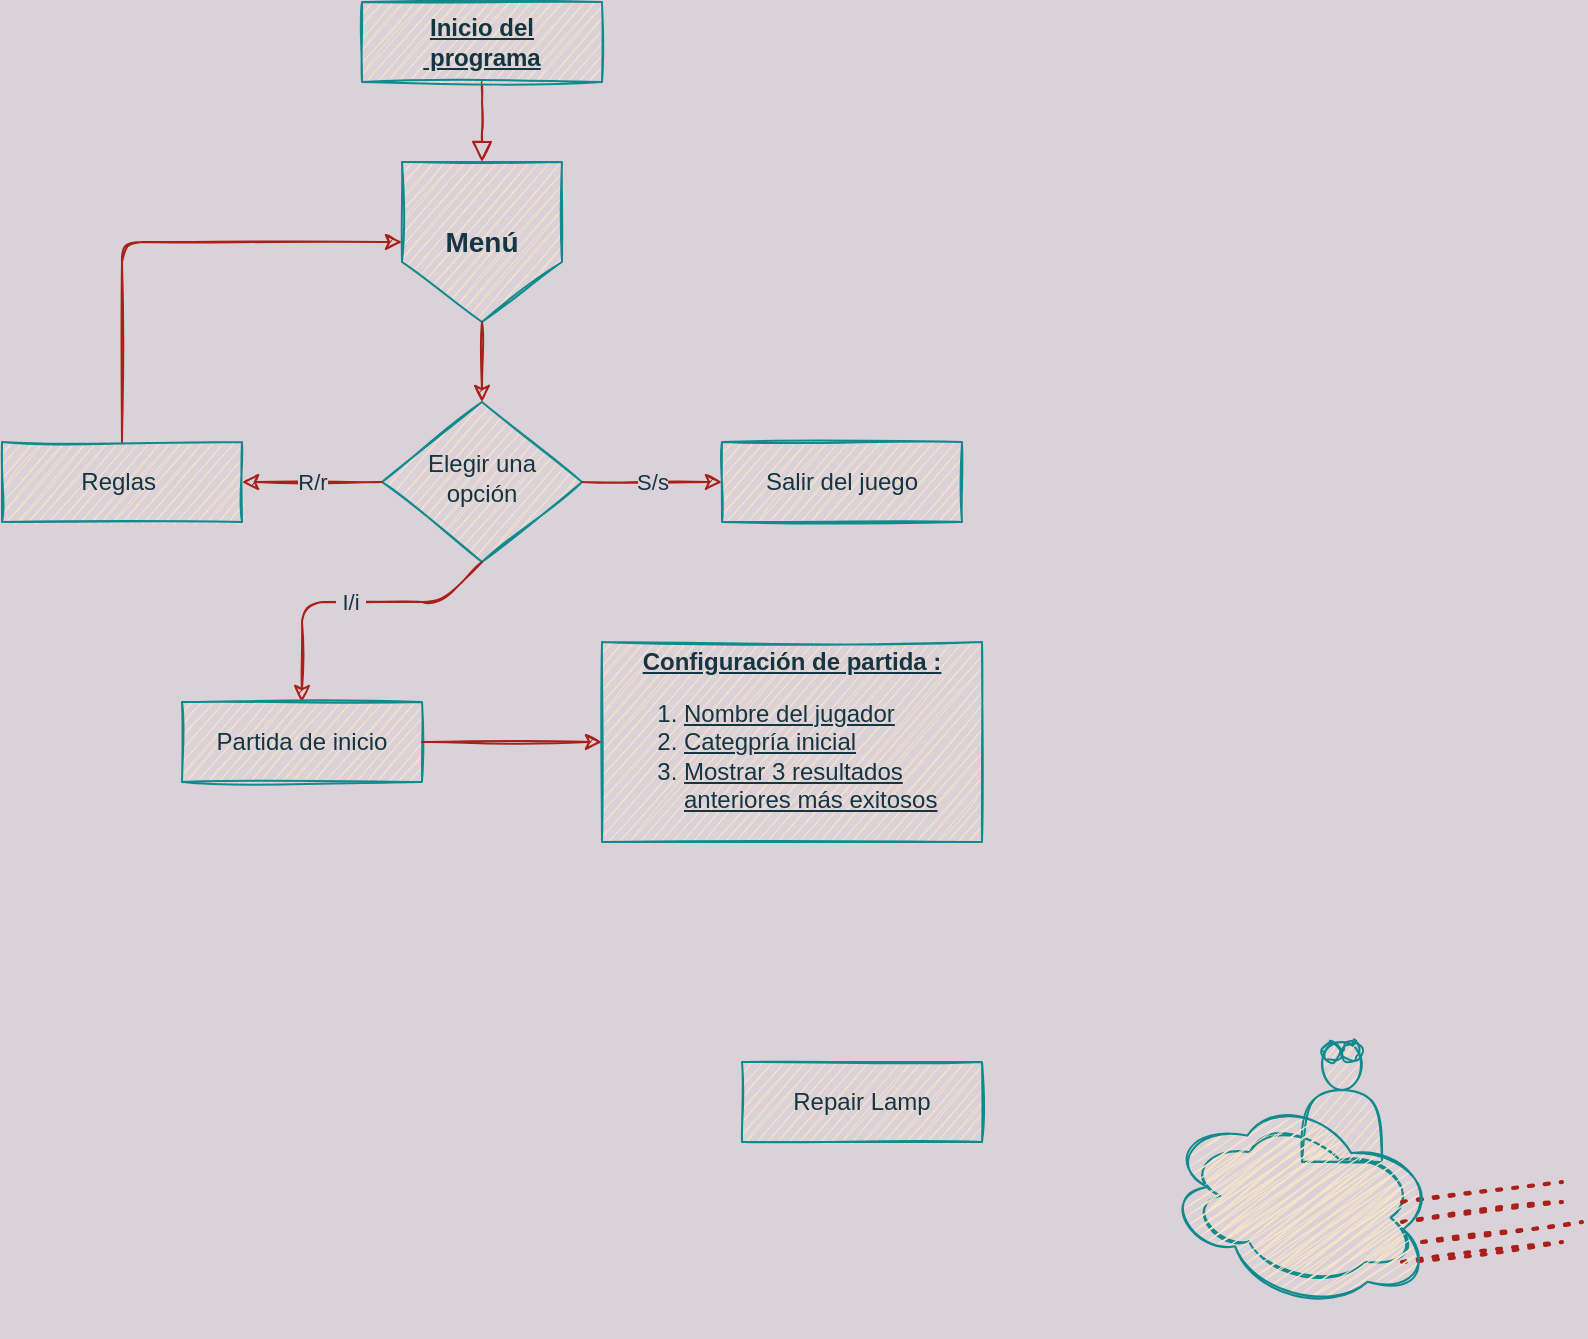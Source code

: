 <mxfile version="14.6.3" type="github">
  <diagram id="C5RBs43oDa-KdzZeNtuy" name="Page-1">
    <mxGraphModel dx="865" dy="483" grid="1" gridSize="10" guides="1" tooltips="1" connect="1" arrows="1" fold="1" page="1" pageScale="1" pageWidth="827" pageHeight="1169" background="#DAD2D8" math="0" shadow="0">
      <root>
        <mxCell id="WIyWlLk6GJQsqaUBKTNV-0" />
        <mxCell id="WIyWlLk6GJQsqaUBKTNV-1" parent="WIyWlLk6GJQsqaUBKTNV-0" />
        <mxCell id="WIyWlLk6GJQsqaUBKTNV-2" value="" style="html=1;jettySize=auto;orthogonalLoop=1;fontSize=11;endArrow=block;endFill=0;endSize=8;strokeWidth=1;shadow=0;labelBackgroundColor=none;edgeStyle=orthogonalEdgeStyle;exitX=0.5;exitY=1;exitDx=0;exitDy=0;strokeColor=#A8201A;fontColor=#143642;sketch=1;" parent="WIyWlLk6GJQsqaUBKTNV-1" source="WIyWlLk6GJQsqaUBKTNV-3" edge="1">
          <mxGeometry relative="1" as="geometry">
            <mxPoint x="180" y="100" as="sourcePoint" />
            <mxPoint x="250" y="130" as="targetPoint" />
          </mxGeometry>
        </mxCell>
        <mxCell id="WIyWlLk6GJQsqaUBKTNV-3" value="&lt;b&gt;&lt;u&gt;&lt;font&gt;Inicio del&lt;/font&gt;&lt;br&gt;&lt;font&gt;&amp;nbsp;programa&lt;/font&gt;&lt;/u&gt;&lt;/b&gt;" style="whiteSpace=wrap;html=1;fontSize=12;glass=0;strokeWidth=1;shadow=0;fillColor=#FAE5C7;strokeColor=#0F8B8D;fontColor=#143642;sketch=1;" parent="WIyWlLk6GJQsqaUBKTNV-1" vertex="1">
          <mxGeometry x="190" y="50" width="120" height="40" as="geometry" />
        </mxCell>
        <mxCell id="WIyWlLk6GJQsqaUBKTNV-7" value="Salir del juego" style="whiteSpace=wrap;html=1;fontSize=12;glass=0;strokeWidth=1;shadow=0;fillColor=#FAE5C7;strokeColor=#0F8B8D;fontColor=#143642;sketch=1;" parent="WIyWlLk6GJQsqaUBKTNV-1" vertex="1">
          <mxGeometry x="370" y="270" width="120" height="40" as="geometry" />
        </mxCell>
        <mxCell id="WIyWlLk6GJQsqaUBKTNV-10" value="Elegir una opción" style="rhombus;whiteSpace=wrap;html=1;shadow=0;fontFamily=Helvetica;fontSize=12;align=center;strokeWidth=1;spacing=6;spacingTop=-4;fillColor=#FAE5C7;strokeColor=#0F8B8D;fontColor=#143642;sketch=1;" parent="WIyWlLk6GJQsqaUBKTNV-1" vertex="1">
          <mxGeometry x="200" y="250" width="100" height="80" as="geometry" />
        </mxCell>
        <mxCell id="WIyWlLk6GJQsqaUBKTNV-11" value="Repair Lamp" style="whiteSpace=wrap;html=1;fontSize=12;glass=0;strokeWidth=1;shadow=0;fillColor=#FAE5C7;strokeColor=#0F8B8D;fontColor=#143642;sketch=1;" parent="WIyWlLk6GJQsqaUBKTNV-1" vertex="1">
          <mxGeometry x="380" y="580" width="120" height="40" as="geometry" />
        </mxCell>
        <mxCell id="WIyWlLk6GJQsqaUBKTNV-12" value="&lt;u&gt;&lt;b&gt;Configuración de partida :&lt;/b&gt;&lt;br&gt;&lt;ol&gt;&lt;li style=&quot;text-align: left&quot;&gt;Nombre del jugador&lt;/li&gt;&lt;li style=&quot;text-align: left&quot;&gt;Categpría inicial&lt;/li&gt;&lt;li style=&quot;text-align: left&quot;&gt;Mostrar 3 resultados anteriores más exitosos&lt;/li&gt;&lt;/ol&gt;&lt;/u&gt;" style="whiteSpace=wrap;html=1;fontSize=12;glass=0;strokeWidth=1;shadow=0;fillColor=#FAE5C7;strokeColor=#0F8B8D;fontColor=#143642;sketch=1;" parent="WIyWlLk6GJQsqaUBKTNV-1" vertex="1">
          <mxGeometry x="310" y="370" width="190" height="100" as="geometry" />
        </mxCell>
        <mxCell id="-JWFDe7c-WS7pnxydfIi-1" value="" style="ellipse;shape=cloud;whiteSpace=wrap;html=1;rotation=10;fillColor=#FAE5C7;strokeColor=#0F8B8D;fontColor=#143642;sketch=1;" vertex="1" parent="WIyWlLk6GJQsqaUBKTNV-1">
          <mxGeometry x="600" y="610" width="120" height="80" as="geometry" />
        </mxCell>
        <mxCell id="-JWFDe7c-WS7pnxydfIi-3" value="" style="endArrow=none;dashed=1;html=1;dashPattern=1 3;strokeWidth=2;strokeColor=#A8201A;fontColor=#143642;sketch=1;labelBackgroundColor=#DAD2D8;" edge="1" parent="WIyWlLk6GJQsqaUBKTNV-1">
          <mxGeometry width="50" height="50" relative="1" as="geometry">
            <mxPoint x="710" y="660" as="sourcePoint" />
            <mxPoint x="790" y="650" as="targetPoint" />
          </mxGeometry>
        </mxCell>
        <mxCell id="-JWFDe7c-WS7pnxydfIi-4" value="" style="endArrow=none;dashed=1;html=1;dashPattern=1 3;strokeWidth=2;strokeColor=#A8201A;fontColor=#143642;sketch=1;labelBackgroundColor=#DAD2D8;" edge="1" parent="WIyWlLk6GJQsqaUBKTNV-1">
          <mxGeometry width="50" height="50" relative="1" as="geometry">
            <mxPoint x="720" y="670" as="sourcePoint" />
            <mxPoint x="800" y="660" as="targetPoint" />
          </mxGeometry>
        </mxCell>
        <mxCell id="-JWFDe7c-WS7pnxydfIi-5" value="" style="endArrow=none;dashed=1;html=1;dashPattern=1 3;strokeWidth=2;strokeColor=#A8201A;fontColor=#143642;sketch=1;labelBackgroundColor=#DAD2D8;" edge="1" parent="WIyWlLk6GJQsqaUBKTNV-1">
          <mxGeometry width="50" height="50" relative="1" as="geometry">
            <mxPoint x="710" y="680" as="sourcePoint" />
            <mxPoint x="790" y="670" as="targetPoint" />
          </mxGeometry>
        </mxCell>
        <mxCell id="-JWFDe7c-WS7pnxydfIi-6" value="" style="endArrow=none;dashed=1;html=1;dashPattern=1 3;strokeWidth=2;strokeColor=#A8201A;fontColor=#143642;sketch=1;labelBackgroundColor=#DAD2D8;" edge="1" parent="WIyWlLk6GJQsqaUBKTNV-1">
          <mxGeometry width="50" height="50" relative="1" as="geometry">
            <mxPoint x="710" y="650" as="sourcePoint" />
            <mxPoint x="790" y="640" as="targetPoint" />
          </mxGeometry>
        </mxCell>
        <mxCell id="-JWFDe7c-WS7pnxydfIi-11" value="&lt;span style=&quot;font-size: 14px&quot;&gt;&lt;b&gt;Menú&lt;/b&gt;&lt;/span&gt;" style="shape=offPageConnector;whiteSpace=wrap;html=1;fillColor=#FAE5C7;strokeColor=#0F8B8D;fontColor=#143642;sketch=1;" vertex="1" parent="WIyWlLk6GJQsqaUBKTNV-1">
          <mxGeometry x="210" y="130" width="80" height="80" as="geometry" />
        </mxCell>
        <mxCell id="-JWFDe7c-WS7pnxydfIi-15" value="&amp;nbsp;I/i&amp;nbsp;" style="endArrow=classic;html=1;strokeColor=#A8201A;fontColor=#143642;entryX=0.5;entryY=0;entryDx=0;entryDy=0;sketch=1;labelBackgroundColor=#DAD2D8;exitX=0.5;exitY=1;exitDx=0;exitDy=0;" edge="1" parent="WIyWlLk6GJQsqaUBKTNV-1" source="WIyWlLk6GJQsqaUBKTNV-10" target="-JWFDe7c-WS7pnxydfIi-18">
          <mxGeometry width="50" height="50" relative="1" as="geometry">
            <mxPoint x="250" y="360" as="sourcePoint" />
            <mxPoint x="250" y="360" as="targetPoint" />
            <Array as="points">
              <mxPoint x="230" y="350" />
              <mxPoint x="160" y="350" />
            </Array>
          </mxGeometry>
        </mxCell>
        <mxCell id="-JWFDe7c-WS7pnxydfIi-17" value="Reglas&amp;nbsp;" style="whiteSpace=wrap;html=1;fontSize=12;glass=0;strokeWidth=1;shadow=0;fillColor=#FAE5C7;strokeColor=#0F8B8D;fontColor=#143642;sketch=1;" vertex="1" parent="WIyWlLk6GJQsqaUBKTNV-1">
          <mxGeometry x="10" y="270" width="120" height="40" as="geometry" />
        </mxCell>
        <mxCell id="-JWFDe7c-WS7pnxydfIi-18" value="&lt;span&gt;Partida de inicio&lt;/span&gt;" style="whiteSpace=wrap;html=1;fontSize=12;glass=0;strokeWidth=1;shadow=0;fillColor=#FAE5C7;strokeColor=#0F8B8D;fontColor=#143642;sketch=1;" vertex="1" parent="WIyWlLk6GJQsqaUBKTNV-1">
          <mxGeometry x="100" y="400" width="120" height="40" as="geometry" />
        </mxCell>
        <mxCell id="-JWFDe7c-WS7pnxydfIi-27" value="" style="shape=actor;whiteSpace=wrap;html=1;fontColor=#143642;strokeColor=#0F8B8D;fillColor=#FAE5C7;sketch=1;" vertex="1" parent="WIyWlLk6GJQsqaUBKTNV-1">
          <mxGeometry x="660" y="570" width="40" height="60" as="geometry" />
        </mxCell>
        <mxCell id="-JWFDe7c-WS7pnxydfIi-28" value="" style="ellipse;shape=cloud;whiteSpace=wrap;html=1;fontColor=#143642;strokeColor=#0F8B8D;fillColor=#FAE5C7;rotation=15;sketch=1;" vertex="1" parent="WIyWlLk6GJQsqaUBKTNV-1">
          <mxGeometry x="590" y="600" width="140" height="100" as="geometry" />
        </mxCell>
        <mxCell id="-JWFDe7c-WS7pnxydfIi-29" value="" style="ellipse;whiteSpace=wrap;html=1;aspect=fixed;fontColor=#143642;strokeColor=#0F8B8D;fillColor=#FAE5C7;sketch=1;" vertex="1" parent="WIyWlLk6GJQsqaUBKTNV-1">
          <mxGeometry x="670" y="570" width="10" height="10" as="geometry" />
        </mxCell>
        <mxCell id="-JWFDe7c-WS7pnxydfIi-30" value="" style="ellipse;whiteSpace=wrap;html=1;aspect=fixed;fontColor=#143642;strokeColor=#0F8B8D;fillColor=#FAE5C7;sketch=1;" vertex="1" parent="WIyWlLk6GJQsqaUBKTNV-1">
          <mxGeometry x="680" y="570" width="10" height="10" as="geometry" />
        </mxCell>
        <mxCell id="-JWFDe7c-WS7pnxydfIi-38" value="S/s" style="endArrow=classic;html=1;strokeColor=#A8201A;fontColor=#143642;entryX=0;entryY=0.5;entryDx=0;entryDy=0;sketch=1;labelBackgroundColor=#DAD2D8;exitX=1;exitY=0.5;exitDx=0;exitDy=0;" edge="1" parent="WIyWlLk6GJQsqaUBKTNV-1" source="WIyWlLk6GJQsqaUBKTNV-10" target="WIyWlLk6GJQsqaUBKTNV-7">
          <mxGeometry width="50" height="50" relative="1" as="geometry">
            <mxPoint x="309.52" y="310" as="sourcePoint" />
            <mxPoint x="309.52" y="380" as="targetPoint" />
          </mxGeometry>
        </mxCell>
        <mxCell id="-JWFDe7c-WS7pnxydfIi-39" value="R/r" style="endArrow=classic;html=1;strokeColor=#A8201A;fontColor=#143642;entryX=1;entryY=0.5;entryDx=0;entryDy=0;sketch=1;labelBackgroundColor=#DAD2D8;exitX=0;exitY=0.5;exitDx=0;exitDy=0;" edge="1" parent="WIyWlLk6GJQsqaUBKTNV-1" source="WIyWlLk6GJQsqaUBKTNV-10" target="-JWFDe7c-WS7pnxydfIi-17">
          <mxGeometry width="50" height="50" relative="1" as="geometry">
            <mxPoint x="170" y="310" as="sourcePoint" />
            <mxPoint x="170" y="380" as="targetPoint" />
          </mxGeometry>
        </mxCell>
        <mxCell id="-JWFDe7c-WS7pnxydfIi-40" value="" style="endArrow=classic;html=1;strokeColor=#A8201A;fontColor=#143642;entryX=0.5;entryY=0;entryDx=0;entryDy=0;sketch=1;labelBackgroundColor=#DAD2D8;exitX=0.5;exitY=1;exitDx=0;exitDy=0;" edge="1" parent="WIyWlLk6GJQsqaUBKTNV-1" source="-JWFDe7c-WS7pnxydfIi-11" target="WIyWlLk6GJQsqaUBKTNV-10">
          <mxGeometry width="50" height="50" relative="1" as="geometry">
            <mxPoint x="210" y="290" as="sourcePoint" />
            <mxPoint x="150" y="310" as="targetPoint" />
          </mxGeometry>
        </mxCell>
        <mxCell id="-JWFDe7c-WS7pnxydfIi-41" value="" style="endArrow=classic;html=1;strokeColor=#A8201A;fontColor=#143642;entryX=0;entryY=0.5;entryDx=0;entryDy=0;sketch=1;labelBackgroundColor=#DAD2D8;exitX=0.5;exitY=0;exitDx=0;exitDy=0;" edge="1" parent="WIyWlLk6GJQsqaUBKTNV-1" source="-JWFDe7c-WS7pnxydfIi-17" target="-JWFDe7c-WS7pnxydfIi-11">
          <mxGeometry width="50" height="50" relative="1" as="geometry">
            <mxPoint x="260" y="220" as="sourcePoint" />
            <mxPoint x="260" y="260" as="targetPoint" />
            <Array as="points">
              <mxPoint x="70" y="170" />
            </Array>
          </mxGeometry>
        </mxCell>
        <mxCell id="-JWFDe7c-WS7pnxydfIi-42" value="" style="endArrow=classic;html=1;strokeColor=#A8201A;fontColor=#143642;entryX=0;entryY=0.5;entryDx=0;entryDy=0;sketch=1;labelBackgroundColor=#DAD2D8;exitX=1;exitY=0.5;exitDx=0;exitDy=0;" edge="1" parent="WIyWlLk6GJQsqaUBKTNV-1" source="-JWFDe7c-WS7pnxydfIi-18" target="WIyWlLk6GJQsqaUBKTNV-12">
          <mxGeometry width="50" height="50" relative="1" as="geometry">
            <mxPoint x="270" y="230" as="sourcePoint" />
            <mxPoint x="270" y="270" as="targetPoint" />
          </mxGeometry>
        </mxCell>
      </root>
    </mxGraphModel>
  </diagram>
</mxfile>
